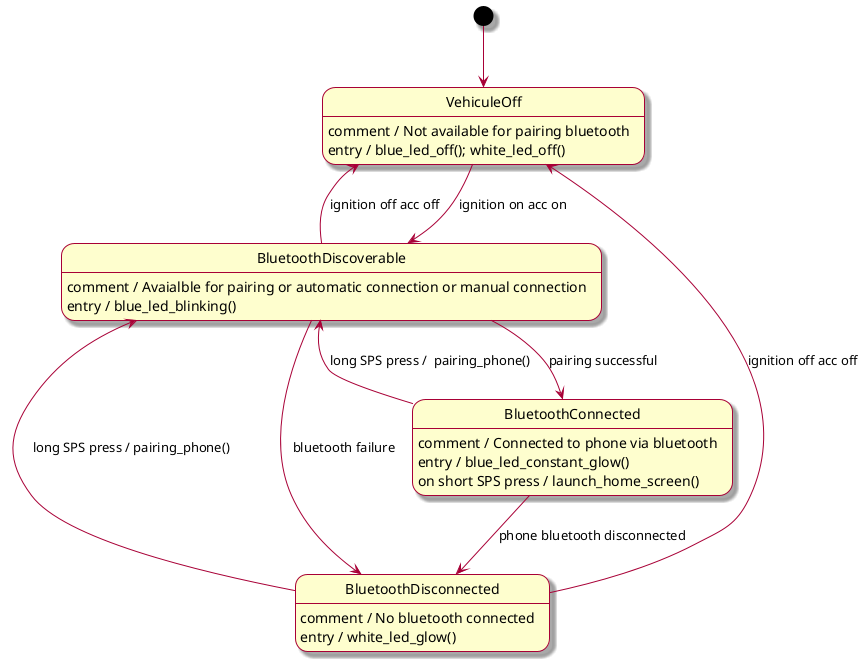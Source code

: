 @startuml
skin rose

'code   void SilverController::pairing_phone() { LOGD("[ACTION %s]\n", __func__); }
'code   void SilverController::blue_led_off() { LOGD("[ACTION %s]\n", __func__); }
'code   void SilverController::white_led_off() { LOGD("[ACTION %s]\n", __func__); }
'code   void SilverController::blue_led_blinking() { LOGD("[ACTION %s]\n", __func__); }
'code   void SilverController::white_led_glow() { LOGD("[ACTION %s]\n", __func__); }
'code   void SilverController::blue_led_constant_glow() { LOGD("[ACTION %s]\n", __func__); }
'code   void SilverController::launch_home_screen() { LOGD("[ACTION %s]\n", __func__); }

[*] --> VehiculeOff

VehiculeOff --> BluetoothDiscoverable : ignition on acc on
VehiculeOff <-- BluetoothDiscoverable : ignition off acc off
VehiculeOff <-- BluetoothDisconnected : ignition off acc off

BluetoothDiscoverable --> BluetoothConnected : pairing successful
BluetoothDiscoverable <-- BluetoothConnected : long SPS press /  pairing_phone()
' BluetoothDiscoverable --> BluetoothDisconnected : bluetooth failure [ pairing unsuccessful || auto connection failure || 120s lapse ]
BluetoothDiscoverable --> BluetoothDisconnected : bluetooth failure
BluetoothDiscoverable <-- BluetoothDisconnected : long SPS press / pairing_phone()

BluetoothConnected --> BluetoothDisconnected : phone bluetooth disconnected


VehiculeOff : comment / Not available for pairing bluetooth
VehiculeOff : entry / blue_led_off(); white_led_off()
BluetoothDiscoverable : comment / Avaialble for pairing or automatic connection or manual connection
BluetoothDiscoverable : entry / blue_led_blinking()
BluetoothConnected : comment / Connected to phone via bluetooth
BluetoothConnected : entry / blue_led_constant_glow()
BluetoothConnected : on short SPS press / launch_home_screen()
BluetoothDisconnected : comment / No bluetooth connected
BluetoothDisconnected : entry / white_led_glow()

@enduml
